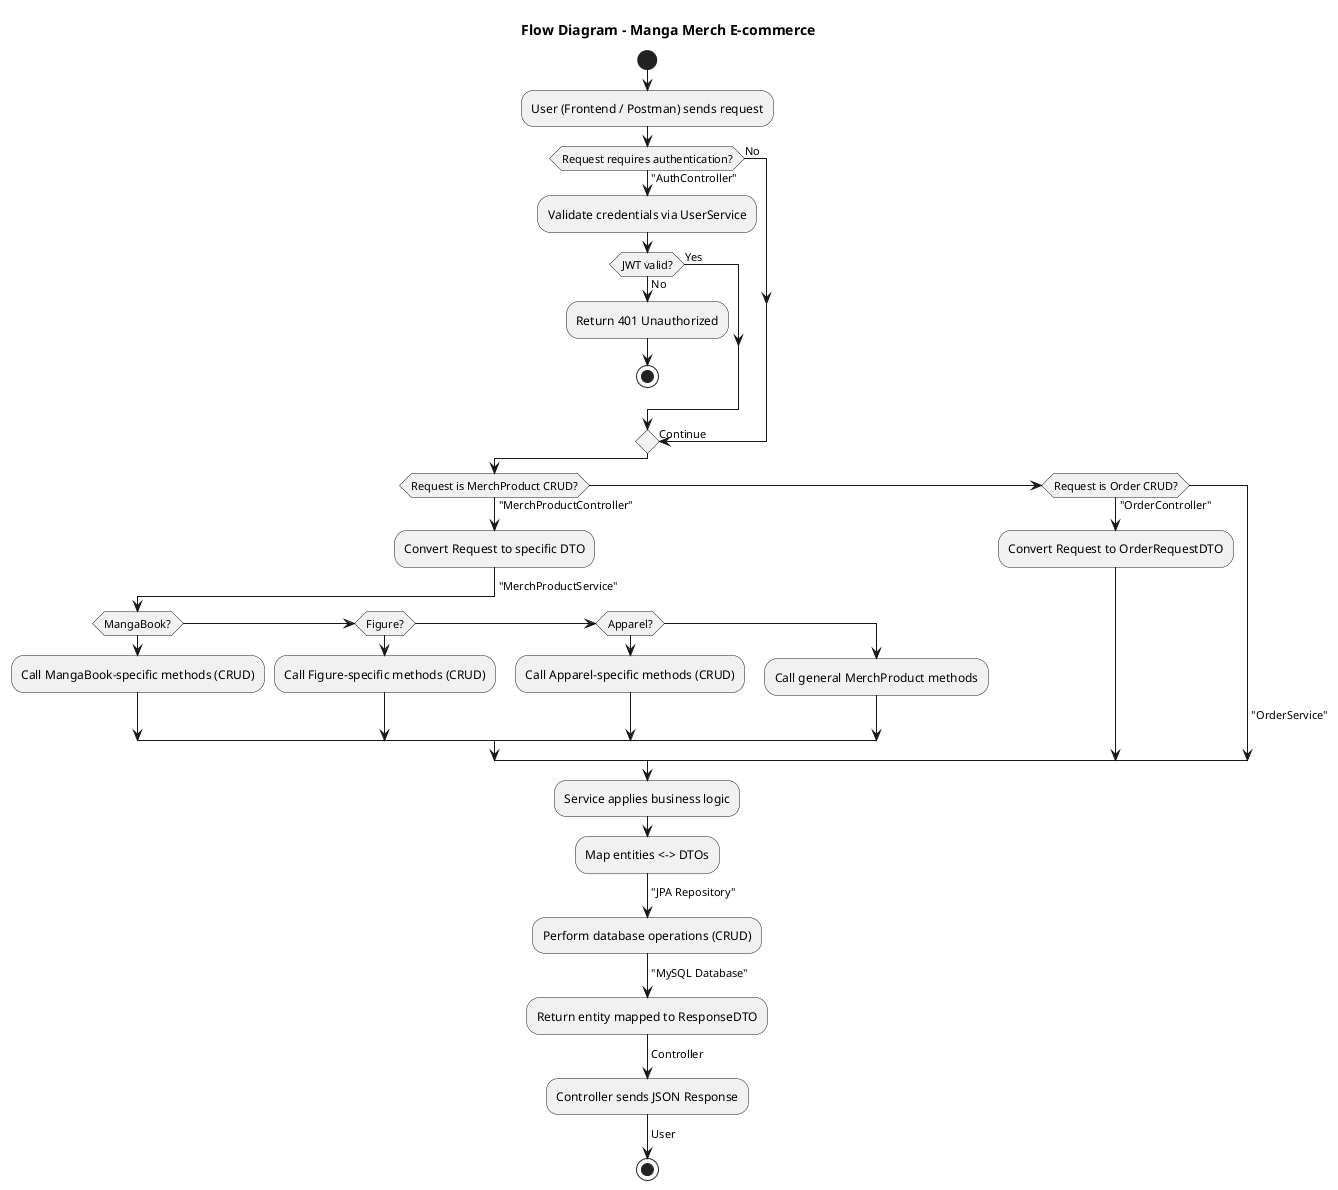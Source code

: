 @startuml
title Flow Diagram - Manga Merch E-commerce

start

:User (Frontend / Postman) sends request;

' --- Security Layer ---
if (Request requires authentication?) then (Yes)
  -> "AuthController";
  :Validate credentials via UserService;
  if (JWT valid?) then (Yes)
    -> Continue;
  else (No)
    :Return 401 Unauthorized;
    stop
  endif
else (No)
  -> Continue;
endif

' --- Controllers ---
if (Request is MerchProduct CRUD?) then (Yes)
  -> "MerchProductController";
  :Convert Request to specific DTO;
  -> "MerchProductService";
  if (MangaBook?) then
    :Call MangaBook-specific methods (CRUD);
  else if (Figure?) then
    :Call Figure-specific methods (CRUD);
  else if (Apparel?) then
    :Call Apparel-specific methods (CRUD);
  else
    :Call general MerchProduct methods;
  endif
elseif (Request is Order CRUD?) then
  -> "OrderController";
  :Convert Request to OrderRequestDTO;
  -> "OrderService";
endif

' --- Service Layer ---
:Service applies business logic;
:Map entities <-> DTOs;

' --- Repository Layer ---
-> "JPA Repository";
:Perform database operations (CRUD);
-> "MySQL Database";

' --- Response ---
:Return entity mapped to ResponseDTO;
-> Controller;
:Controller sends JSON Response;
-> User;

stop
@enduml
